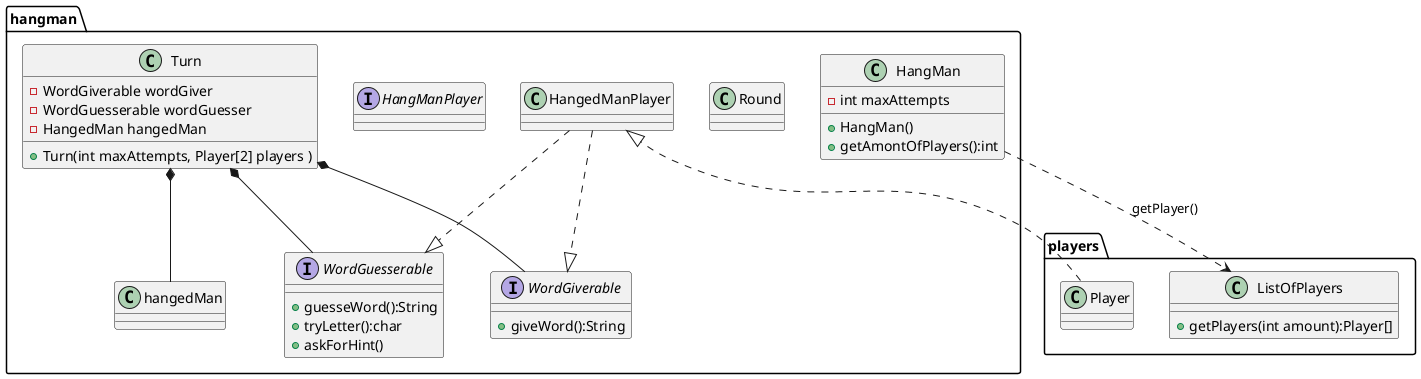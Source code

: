 @startuml

package hangman{
    class HangMan{
        +HangMan()
        +getAmontOfPlayers():int
        -int maxAttempts
    }

    class Round{

    }

    class Turn{
        -WordGiverable wordGiver
        -WordGuesserable wordGuesser
        -HangedMan hangedMan
        +Turn(int maxAttempts, Player[2] players )
        
    }


    interface HangManPlayer{
    }

    interface WordGiverable{
        +giveWord():String
    }

    interface WordGuesserable{
        +guesseWord():String
        +tryLetter():char
        +askForHint()
    }

    HangedManPlayer ..|> WordGiverable
    HangedManPlayer ..|> WordGuesserable

    Turn *-- WordGiverable
    Turn *-- WordGuesserable
    Turn *-- hangedMan

}

package players{
    class ListOfPlayers{
        +getPlayers(int amount):Player[]
    }

    class Player{
    }
}

HangMan ..> ListOfPlayers:getPlayer()
Player ..|> HangedManPlayer

@enduml